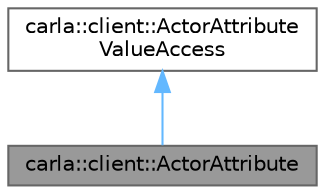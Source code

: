digraph "carla::client::ActorAttribute"
{
 // INTERACTIVE_SVG=YES
 // LATEX_PDF_SIZE
  bgcolor="transparent";
  edge [fontname=Helvetica,fontsize=10,labelfontname=Helvetica,labelfontsize=10];
  node [fontname=Helvetica,fontsize=10,shape=box,height=0.2,width=0.4];
  Node1 [id="Node000001",label="carla::client::ActorAttribute",height=0.2,width=0.4,color="gray40", fillcolor="grey60", style="filled", fontcolor="black",tooltip="An attribute of an ActorBlueprint."];
  Node2 -> Node1 [id="edge1_Node000001_Node000002",dir="back",color="steelblue1",style="solid",tooltip=" "];
  Node2 [id="Node000002",label="carla::client::ActorAttribute\lValueAccess",height=0.2,width=0.4,color="gray40", fillcolor="white", style="filled",URL="$df/d8a/classcarla_1_1client_1_1ActorAttributeValueAccess.html",tooltip=" "];
}
